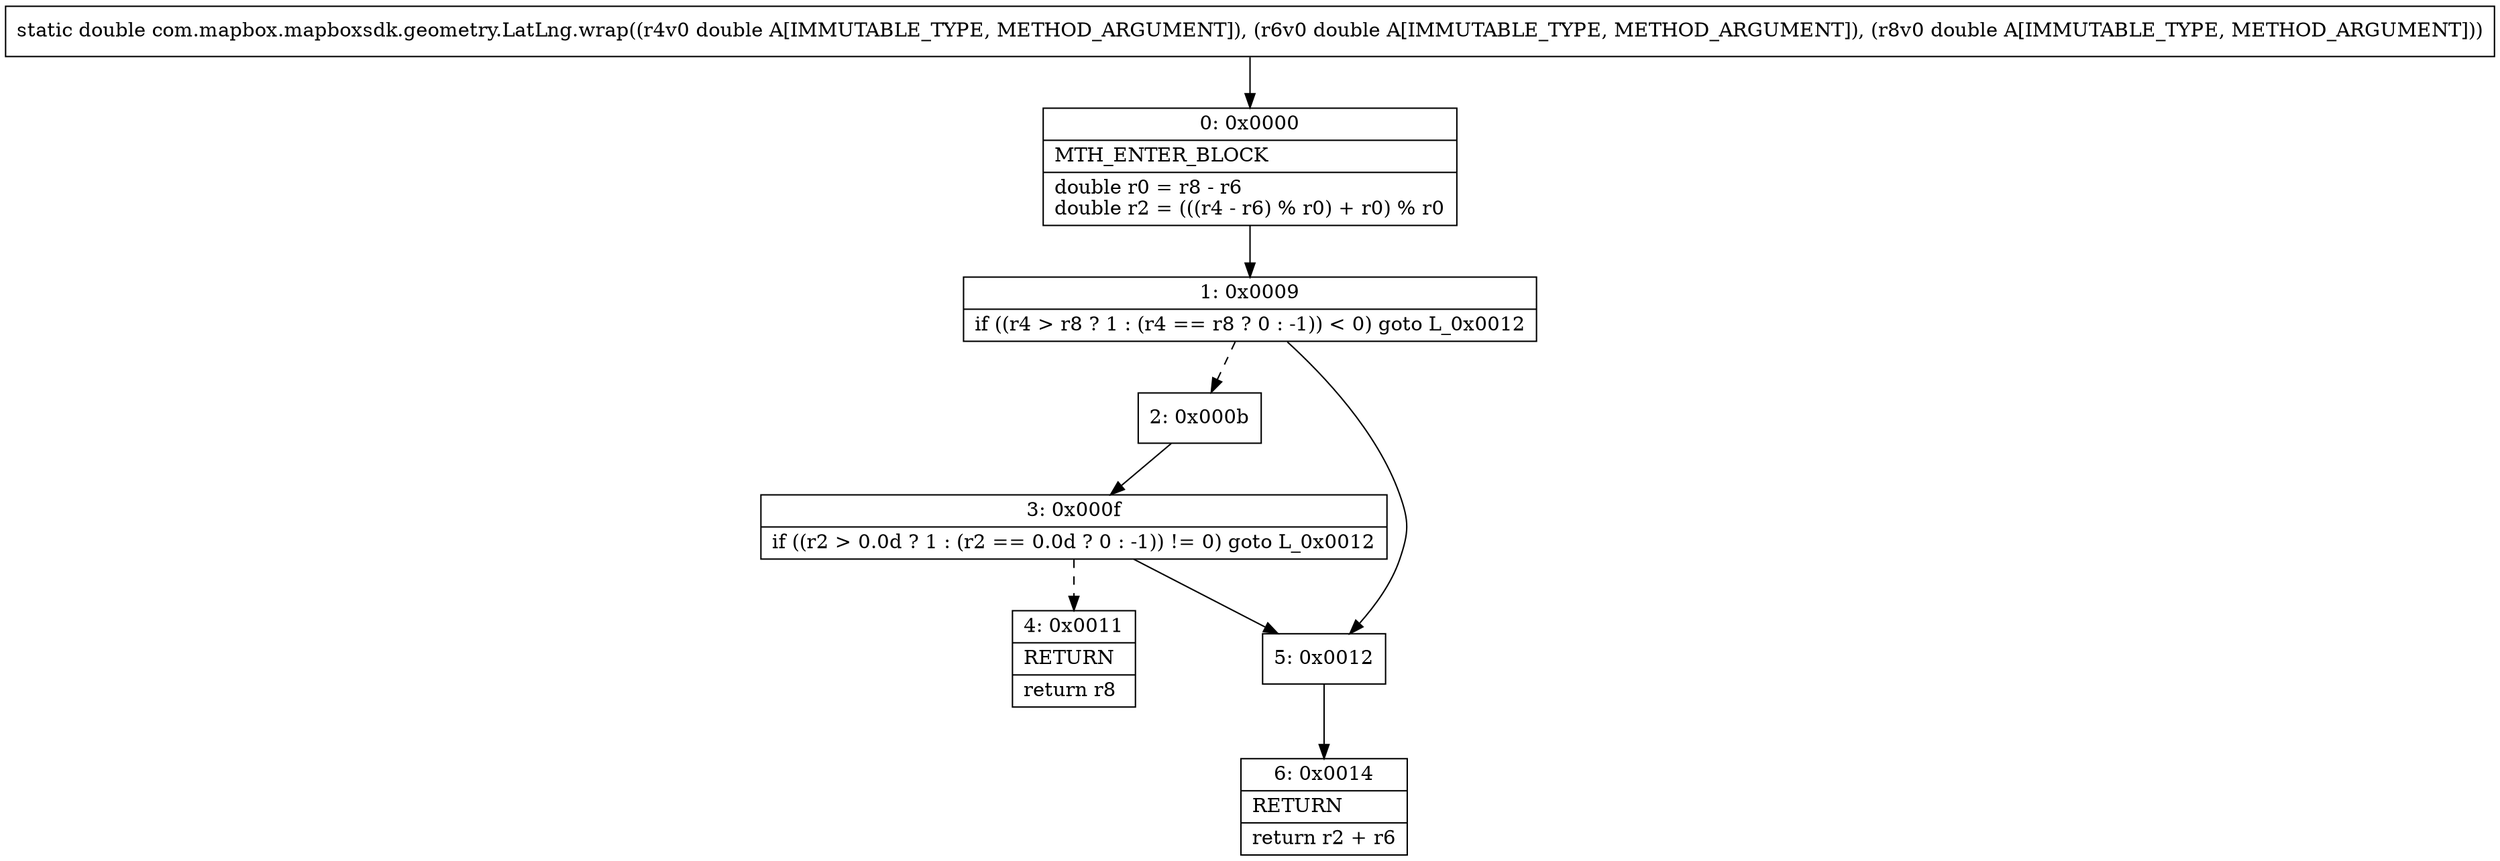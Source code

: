 digraph "CFG forcom.mapbox.mapboxsdk.geometry.LatLng.wrap(DDD)D" {
Node_0 [shape=record,label="{0\:\ 0x0000|MTH_ENTER_BLOCK\l|double r0 = r8 \- r6\ldouble r2 = (((r4 \- r6) % r0) + r0) % r0\l}"];
Node_1 [shape=record,label="{1\:\ 0x0009|if ((r4 \> r8 ? 1 : (r4 == r8 ? 0 : \-1)) \< 0) goto L_0x0012\l}"];
Node_2 [shape=record,label="{2\:\ 0x000b}"];
Node_3 [shape=record,label="{3\:\ 0x000f|if ((r2 \> 0.0d ? 1 : (r2 == 0.0d ? 0 : \-1)) != 0) goto L_0x0012\l}"];
Node_4 [shape=record,label="{4\:\ 0x0011|RETURN\l|return r8\l}"];
Node_5 [shape=record,label="{5\:\ 0x0012}"];
Node_6 [shape=record,label="{6\:\ 0x0014|RETURN\l|return r2 + r6\l}"];
MethodNode[shape=record,label="{static double com.mapbox.mapboxsdk.geometry.LatLng.wrap((r4v0 double A[IMMUTABLE_TYPE, METHOD_ARGUMENT]), (r6v0 double A[IMMUTABLE_TYPE, METHOD_ARGUMENT]), (r8v0 double A[IMMUTABLE_TYPE, METHOD_ARGUMENT])) }"];
MethodNode -> Node_0;
Node_0 -> Node_1;
Node_1 -> Node_2[style=dashed];
Node_1 -> Node_5;
Node_2 -> Node_3;
Node_3 -> Node_4[style=dashed];
Node_3 -> Node_5;
Node_5 -> Node_6;
}

